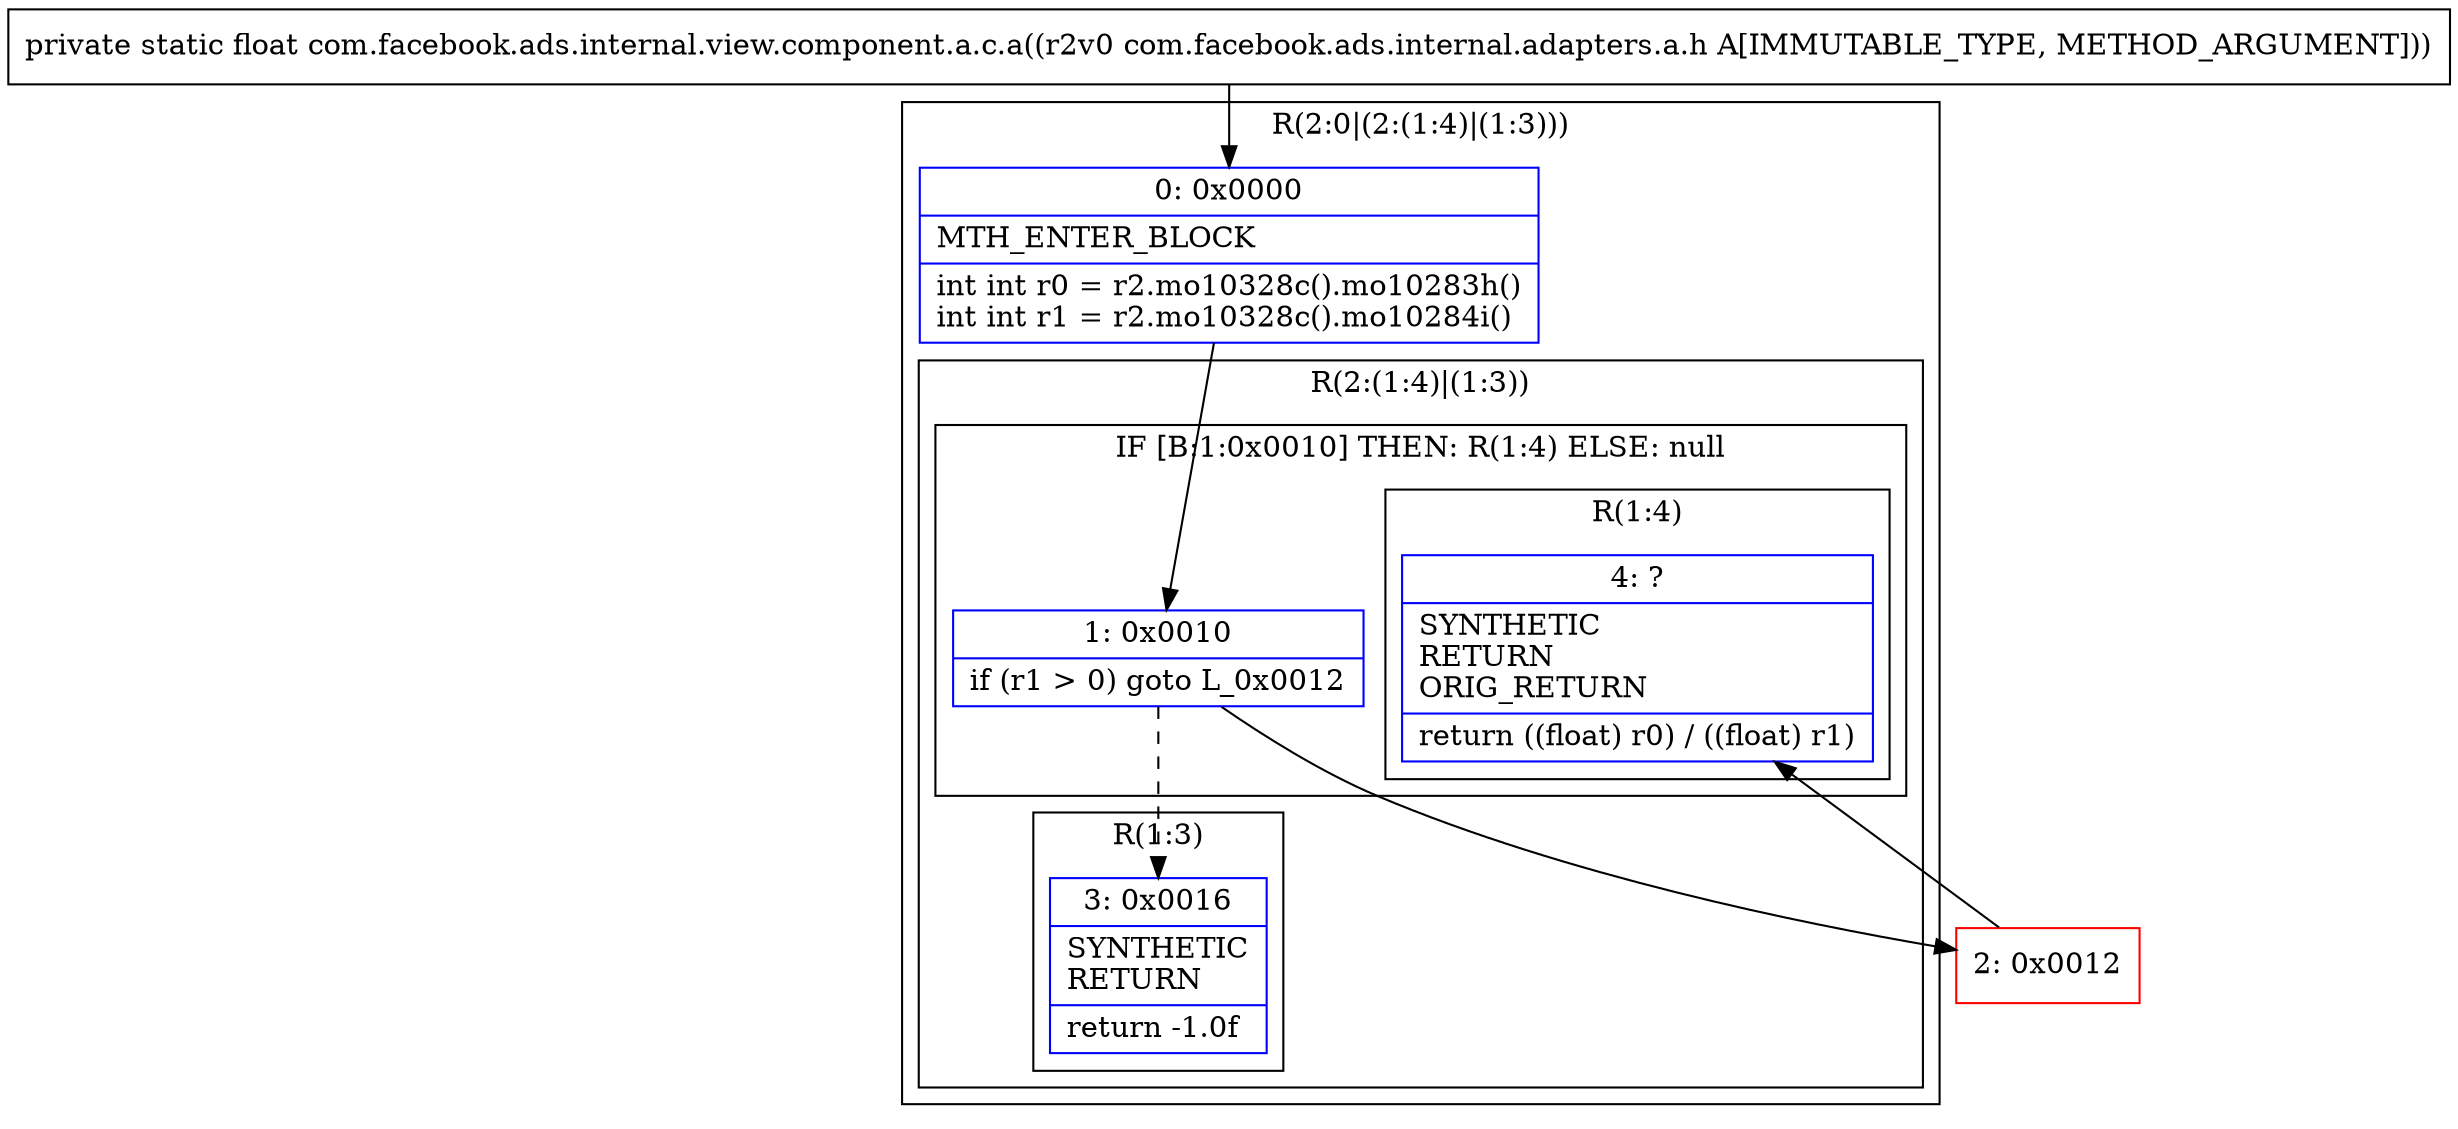 digraph "CFG forcom.facebook.ads.internal.view.component.a.c.a(Lcom\/facebook\/ads\/internal\/adapters\/a\/h;)F" {
subgraph cluster_Region_1990342648 {
label = "R(2:0|(2:(1:4)|(1:3)))";
node [shape=record,color=blue];
Node_0 [shape=record,label="{0\:\ 0x0000|MTH_ENTER_BLOCK\l|int int r0 = r2.mo10328c().mo10283h()\lint int r1 = r2.mo10328c().mo10284i()\l}"];
subgraph cluster_Region_1201642173 {
label = "R(2:(1:4)|(1:3))";
node [shape=record,color=blue];
subgraph cluster_IfRegion_1146871506 {
label = "IF [B:1:0x0010] THEN: R(1:4) ELSE: null";
node [shape=record,color=blue];
Node_1 [shape=record,label="{1\:\ 0x0010|if (r1 \> 0) goto L_0x0012\l}"];
subgraph cluster_Region_1679022195 {
label = "R(1:4)";
node [shape=record,color=blue];
Node_4 [shape=record,label="{4\:\ ?|SYNTHETIC\lRETURN\lORIG_RETURN\l|return ((float) r0) \/ ((float) r1)\l}"];
}
}
subgraph cluster_Region_1912629437 {
label = "R(1:3)";
node [shape=record,color=blue];
Node_3 [shape=record,label="{3\:\ 0x0016|SYNTHETIC\lRETURN\l|return \-1.0f\l}"];
}
}
}
Node_2 [shape=record,color=red,label="{2\:\ 0x0012}"];
MethodNode[shape=record,label="{private static float com.facebook.ads.internal.view.component.a.c.a((r2v0 com.facebook.ads.internal.adapters.a.h A[IMMUTABLE_TYPE, METHOD_ARGUMENT])) }"];
MethodNode -> Node_0;
Node_0 -> Node_1;
Node_1 -> Node_2;
Node_1 -> Node_3[style=dashed];
Node_2 -> Node_4;
}

